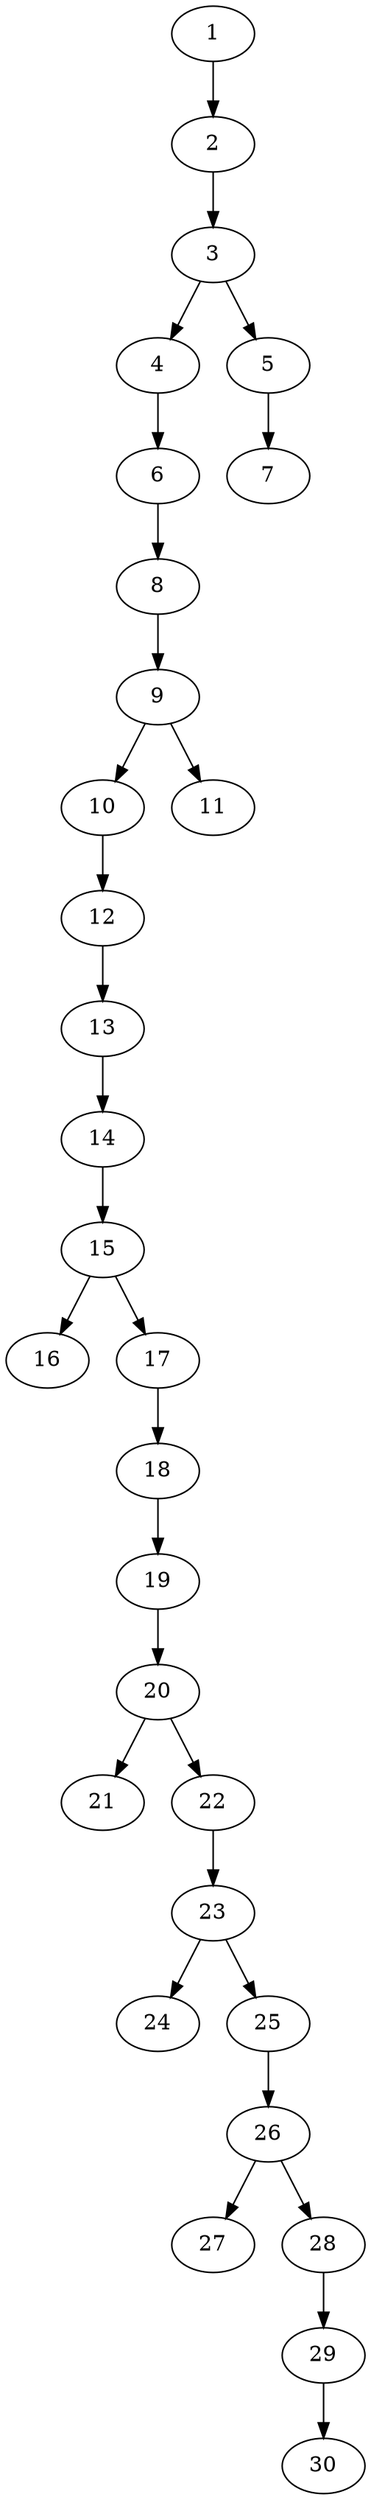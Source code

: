 // DAG automatically generated by daggen at Thu Oct  3 14:04:18 2019
// ./daggen --dot -n 30 --ccr 0.4 --fat 0.3 --regular 0.9 --density 0.5 --mindata 5242880 --maxdata 52428800 
digraph G {
  1 [size="27491840", alpha="0.13", expect_size="10996736"] 
  1 -> 2 [size ="10996736"]
  2 [size="30901760", alpha="0.02", expect_size="12360704"] 
  2 -> 3 [size ="12360704"]
  3 [size="42012160", alpha="0.06", expect_size="16804864"] 
  3 -> 4 [size ="16804864"]
  3 -> 5 [size ="16804864"]
  4 [size="51663360", alpha="0.18", expect_size="20665344"] 
  4 -> 6 [size ="20665344"]
  5 [size="29148160", alpha="0.07", expect_size="11659264"] 
  5 -> 7 [size ="11659264"]
  6 [size="130017280", alpha="0.16", expect_size="52006912"] 
  6 -> 8 [size ="52006912"]
  7 [size="39470080", alpha="0.10", expect_size="15788032"] 
  8 [size="52318720", alpha="0.17", expect_size="20927488"] 
  8 -> 9 [size ="20927488"]
  9 [size="118315520", alpha="0.16", expect_size="47326208"] 
  9 -> 10 [size ="47326208"]
  9 -> 11 [size ="47326208"]
  10 [size="39900160", alpha="0.05", expect_size="15960064"] 
  10 -> 12 [size ="15960064"]
  11 [size="53283840", alpha="0.12", expect_size="21313536"] 
  12 [size="130112000", alpha="0.15", expect_size="52044800"] 
  12 -> 13 [size ="52044800"]
  13 [size="23196160", alpha="0.06", expect_size="9278464"] 
  13 -> 14 [size ="9278464"]
  14 [size="56471040", alpha="0.02", expect_size="22588416"] 
  14 -> 15 [size ="22588416"]
  15 [size="46963200", alpha="0.02", expect_size="18785280"] 
  15 -> 16 [size ="18785280"]
  15 -> 17 [size ="18785280"]
  16 [size="87234560", alpha="0.05", expect_size="34893824"] 
  17 [size="65802240", alpha="0.11", expect_size="26320896"] 
  17 -> 18 [size ="26320896"]
  18 [size="127137280", alpha="0.04", expect_size="50854912"] 
  18 -> 19 [size ="50854912"]
  19 [size="109378560", alpha="0.06", expect_size="43751424"] 
  19 -> 20 [size ="43751424"]
  20 [size="83883520", alpha="0.04", expect_size="33553408"] 
  20 -> 21 [size ="33553408"]
  20 -> 22 [size ="33553408"]
  21 [size="113111040", alpha="0.05", expect_size="45244416"] 
  22 [size="68144640", alpha="0.09", expect_size="27257856"] 
  22 -> 23 [size ="27257856"]
  23 [size="36239360", alpha="0.18", expect_size="14495744"] 
  23 -> 24 [size ="14495744"]
  23 -> 25 [size ="14495744"]
  24 [size="73738240", alpha="0.13", expect_size="29495296"] 
  25 [size="88478720", alpha="0.12", expect_size="35391488"] 
  25 -> 26 [size ="35391488"]
  26 [size="103029760", alpha="0.10", expect_size="41211904"] 
  26 -> 27 [size ="41211904"]
  26 -> 28 [size ="41211904"]
  27 [size="15464960", alpha="0.12", expect_size="6185984"] 
  28 [size="82058240", alpha="0.01", expect_size="32823296"] 
  28 -> 29 [size ="32823296"]
  29 [size="106391040", alpha="0.08", expect_size="42556416"] 
  29 -> 30 [size ="42556416"]
  30 [size="21460480", alpha="0.20", expect_size="8584192"] 
}
